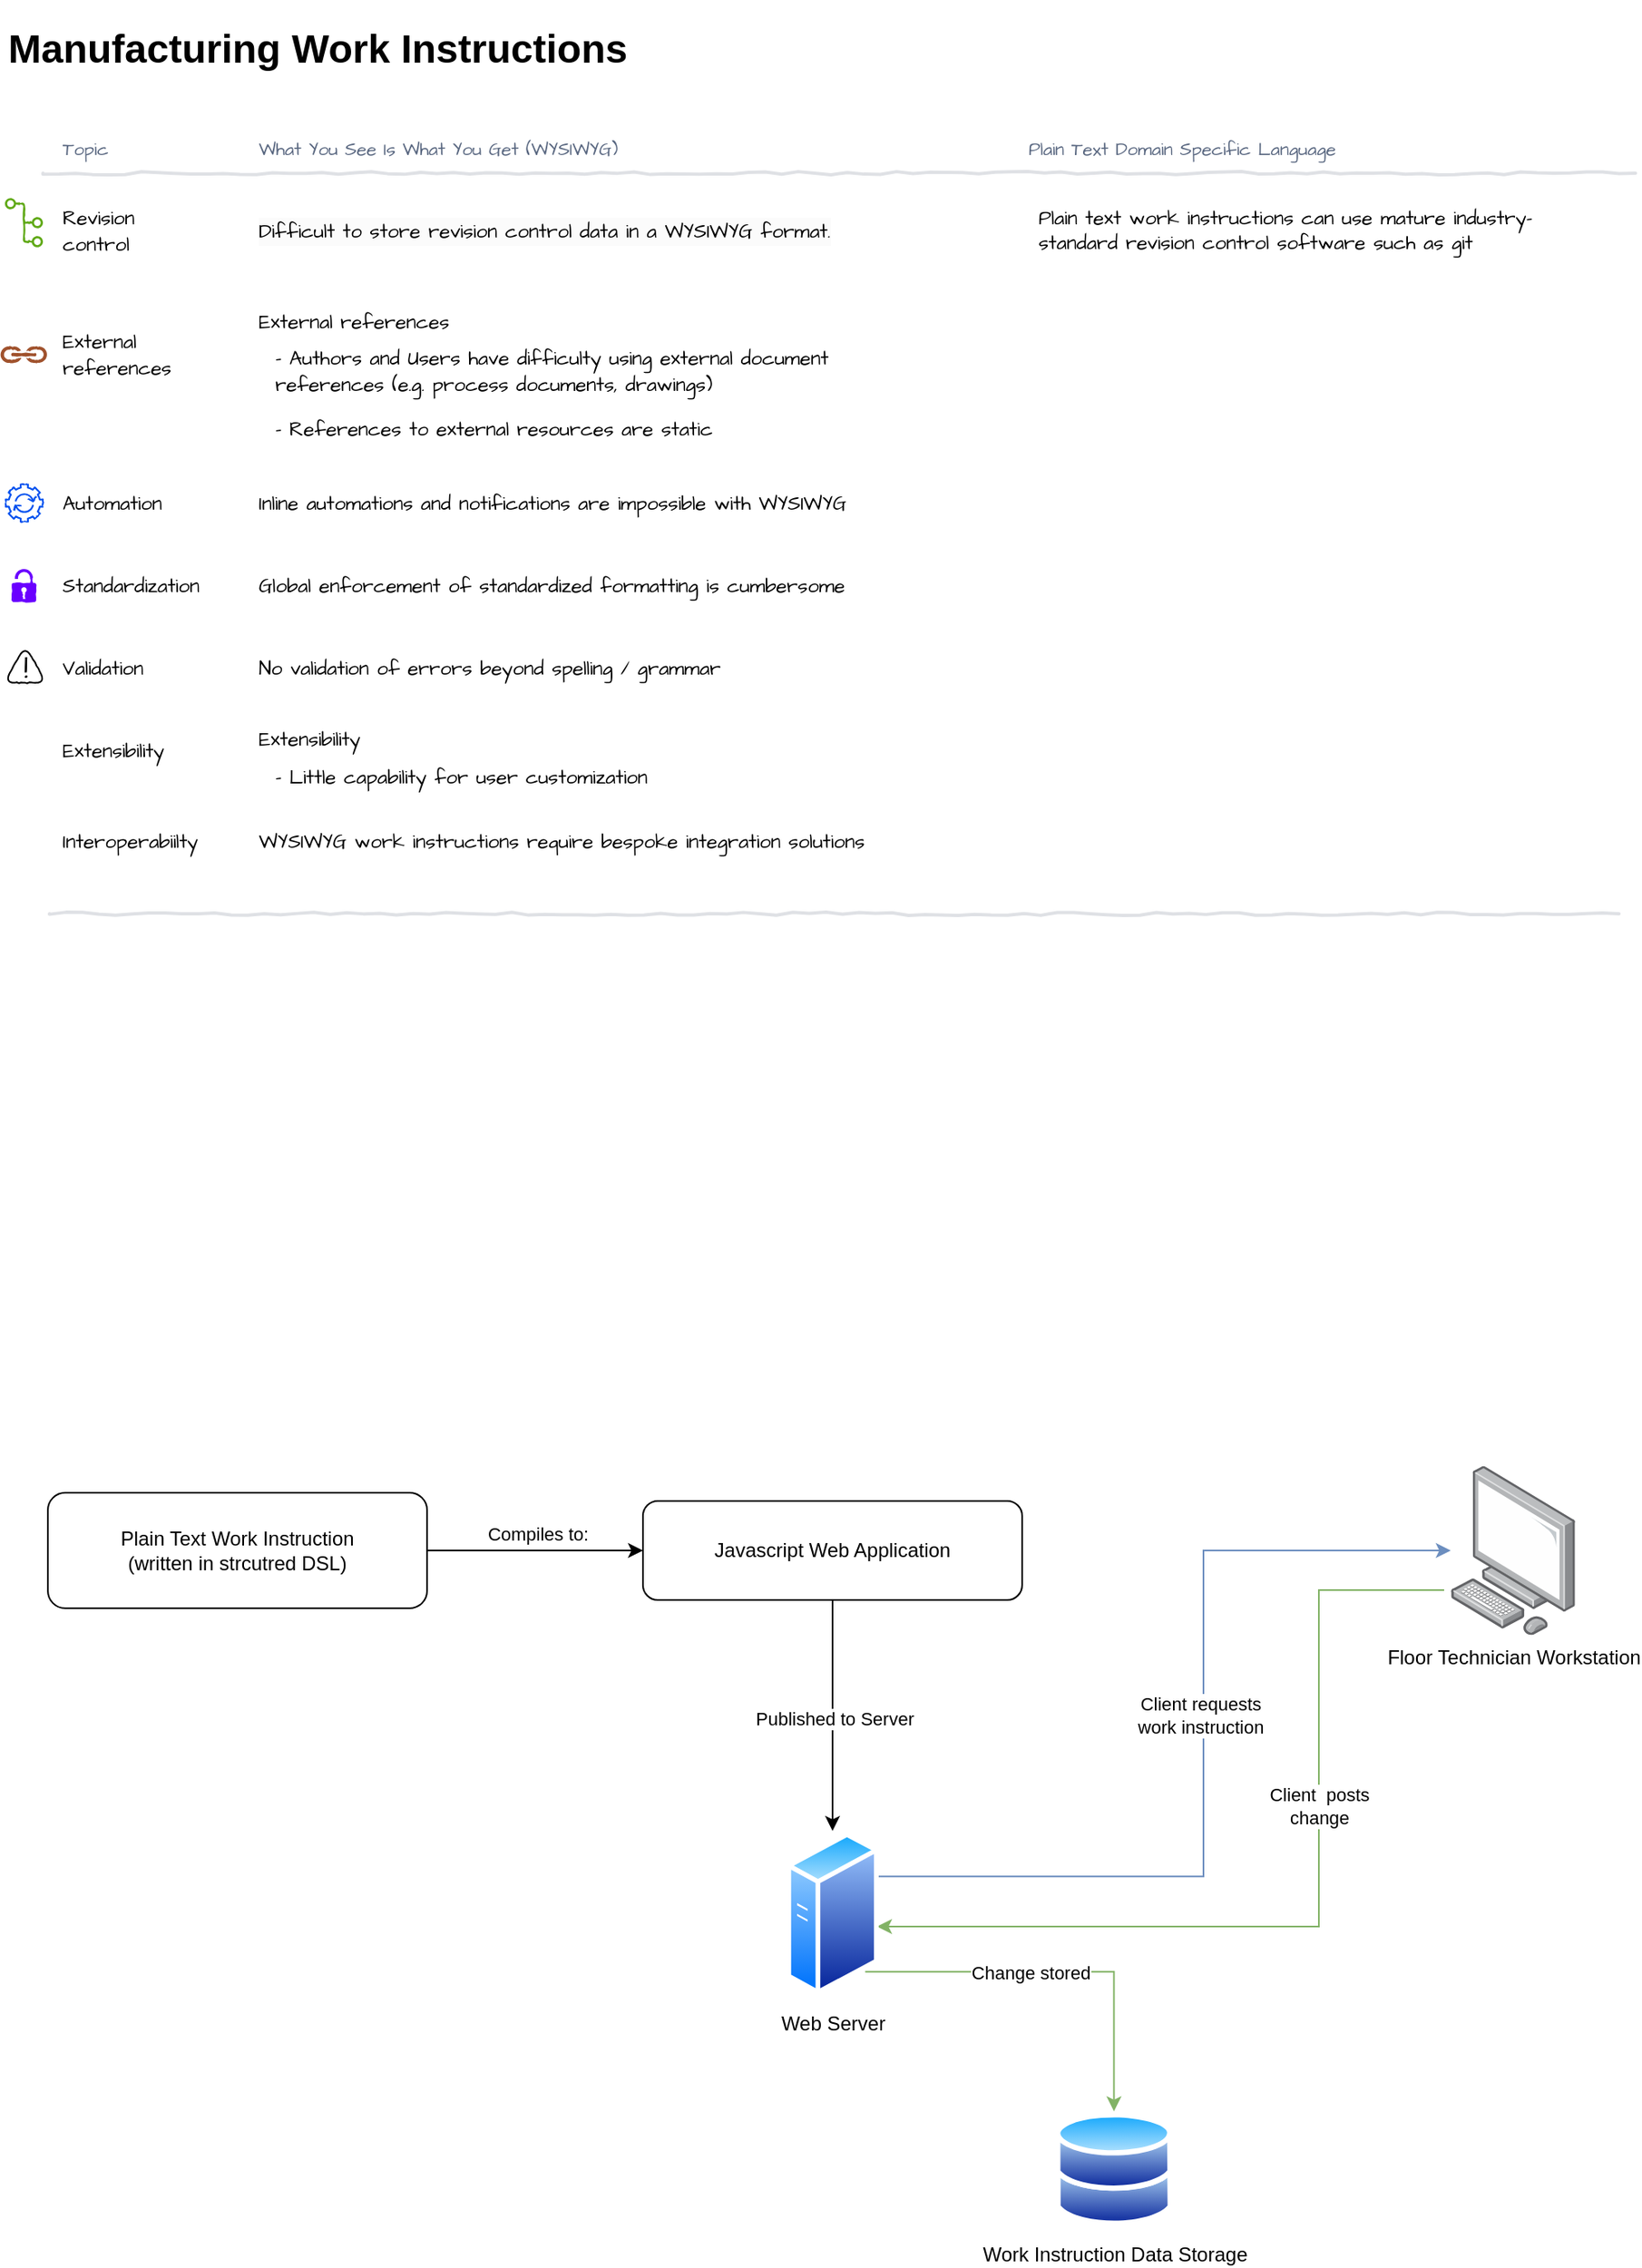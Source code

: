 <mxfile version="21.7.5" type="github">
  <diagram id="C5RBs43oDa-KdzZeNtuy" name="Page-1">
    <mxGraphModel dx="693" dy="1609" grid="1" gridSize="10" guides="1" tooltips="1" connect="1" arrows="1" fold="1" page="1" pageScale="1" pageWidth="1169" pageHeight="827" math="0" shadow="0">
      <root>
        <mxCell id="WIyWlLk6GJQsqaUBKTNV-0" />
        <mxCell id="WIyWlLk6GJQsqaUBKTNV-1" parent="WIyWlLk6GJQsqaUBKTNV-0" />
        <mxCell id="3M0hzA5NV7Xp9_MbIo7x-3" value="" style="edgeStyle=orthogonalEdgeStyle;rounded=0;orthogonalLoop=1;jettySize=auto;html=1;" edge="1" parent="WIyWlLk6GJQsqaUBKTNV-1" source="3M0hzA5NV7Xp9_MbIo7x-1" target="3M0hzA5NV7Xp9_MbIo7x-2">
          <mxGeometry relative="1" as="geometry" />
        </mxCell>
        <mxCell id="3M0hzA5NV7Xp9_MbIo7x-8" value="Compiles to:" style="edgeLabel;html=1;align=center;verticalAlign=middle;resizable=0;points=[];" vertex="1" connectable="0" parent="3M0hzA5NV7Xp9_MbIo7x-3">
          <mxGeometry x="0.015" y="3" relative="1" as="geometry">
            <mxPoint y="-7" as="offset" />
          </mxGeometry>
        </mxCell>
        <mxCell id="3M0hzA5NV7Xp9_MbIo7x-1" value="Plain Text Work Instruction&lt;br&gt;(written in strcutred DSL)&lt;br&gt;" style="rounded=1;whiteSpace=wrap;html=1;" vertex="1" parent="WIyWlLk6GJQsqaUBKTNV-1">
          <mxGeometry x="69.05" y="95" width="230" height="70" as="geometry" />
        </mxCell>
        <mxCell id="3M0hzA5NV7Xp9_MbIo7x-10" style="edgeStyle=orthogonalEdgeStyle;rounded=0;orthogonalLoop=1;jettySize=auto;html=1;" edge="1" parent="WIyWlLk6GJQsqaUBKTNV-1" source="3M0hzA5NV7Xp9_MbIo7x-2" target="3M0hzA5NV7Xp9_MbIo7x-19">
          <mxGeometry relative="1" as="geometry">
            <mxPoint x="545" y="270" as="targetPoint" />
          </mxGeometry>
        </mxCell>
        <mxCell id="3M0hzA5NV7Xp9_MbIo7x-11" value="Published to Server" style="edgeLabel;html=1;align=center;verticalAlign=middle;resizable=0;points=[];" vertex="1" connectable="0" parent="3M0hzA5NV7Xp9_MbIo7x-10">
          <mxGeometry x="0.018" y="1" relative="1" as="geometry">
            <mxPoint as="offset" />
          </mxGeometry>
        </mxCell>
        <mxCell id="3M0hzA5NV7Xp9_MbIo7x-2" value="Javascript Web Application" style="rounded=1;whiteSpace=wrap;html=1;" vertex="1" parent="WIyWlLk6GJQsqaUBKTNV-1">
          <mxGeometry x="430" y="100" width="230" height="60" as="geometry" />
        </mxCell>
        <mxCell id="3M0hzA5NV7Xp9_MbIo7x-28" style="edgeStyle=orthogonalEdgeStyle;rounded=0;orthogonalLoop=1;jettySize=auto;html=1;entryX=0.982;entryY=0.58;entryDx=0;entryDy=0;exitX=-0.053;exitY=0.734;exitDx=0;exitDy=0;exitPerimeter=0;entryPerimeter=0;fillColor=#d5e8d4;strokeColor=#82b366;" edge="1" parent="WIyWlLk6GJQsqaUBKTNV-1" source="3M0hzA5NV7Xp9_MbIo7x-12" target="3M0hzA5NV7Xp9_MbIo7x-19">
          <mxGeometry relative="1" as="geometry">
            <Array as="points">
              <mxPoint x="840" y="154" />
              <mxPoint x="840" y="358" />
            </Array>
          </mxGeometry>
        </mxCell>
        <mxCell id="3M0hzA5NV7Xp9_MbIo7x-29" value="Client&amp;nbsp; posts&lt;br&gt;change" style="edgeLabel;html=1;align=center;verticalAlign=middle;resizable=0;points=[];" vertex="1" connectable="0" parent="3M0hzA5NV7Xp9_MbIo7x-28">
          <mxGeometry x="-0.245" y="2" relative="1" as="geometry">
            <mxPoint x="-2" as="offset" />
          </mxGeometry>
        </mxCell>
        <mxCell id="3M0hzA5NV7Xp9_MbIo7x-12" value="Floor Technician Workstation" style="image;points=[];aspect=fixed;html=1;align=center;shadow=0;dashed=0;image=img/lib/allied_telesis/computer_and_terminals/Personal_Computer.svg;" vertex="1" parent="WIyWlLk6GJQsqaUBKTNV-1">
          <mxGeometry x="920" y="78.77" width="75.6" height="102.46" as="geometry" />
        </mxCell>
        <mxCell id="3M0hzA5NV7Xp9_MbIo7x-24" style="edgeStyle=orthogonalEdgeStyle;rounded=0;orthogonalLoop=1;jettySize=auto;html=1;exitX=1;exitY=0.25;exitDx=0;exitDy=0;fillColor=#dae8fc;strokeColor=#6c8ebf;" edge="1" parent="WIyWlLk6GJQsqaUBKTNV-1" source="3M0hzA5NV7Xp9_MbIo7x-19" target="3M0hzA5NV7Xp9_MbIo7x-12">
          <mxGeometry relative="1" as="geometry">
            <Array as="points">
              <mxPoint x="770" y="328" />
              <mxPoint x="770" y="130" />
            </Array>
          </mxGeometry>
        </mxCell>
        <mxCell id="3M0hzA5NV7Xp9_MbIo7x-37" value="Client requests &lt;br&gt;work instruction" style="edgeLabel;html=1;align=center;verticalAlign=middle;resizable=0;points=[];" vertex="1" connectable="0" parent="3M0hzA5NV7Xp9_MbIo7x-24">
          <mxGeometry x="0.087" y="2" relative="1" as="geometry">
            <mxPoint as="offset" />
          </mxGeometry>
        </mxCell>
        <mxCell id="3M0hzA5NV7Xp9_MbIo7x-49" style="edgeStyle=orthogonalEdgeStyle;rounded=0;orthogonalLoop=1;jettySize=auto;html=1;exitX=1;exitY=1;exitDx=0;exitDy=0;entryX=0.5;entryY=0;entryDx=0;entryDy=0;fillColor=#d5e8d4;strokeColor=#82b366;" edge="1" parent="WIyWlLk6GJQsqaUBKTNV-1" source="3M0hzA5NV7Xp9_MbIo7x-19" target="3M0hzA5NV7Xp9_MbIo7x-36">
          <mxGeometry relative="1" as="geometry" />
        </mxCell>
        <mxCell id="3M0hzA5NV7Xp9_MbIo7x-50" value="Change stored" style="edgeLabel;html=1;align=center;verticalAlign=middle;resizable=0;points=[];" vertex="1" connectable="0" parent="3M0hzA5NV7Xp9_MbIo7x-49">
          <mxGeometry x="-0.156" y="-3" relative="1" as="geometry">
            <mxPoint y="-3" as="offset" />
          </mxGeometry>
        </mxCell>
        <mxCell id="3M0hzA5NV7Xp9_MbIo7x-19" value="Web Server" style="image;aspect=fixed;perimeter=ellipsePerimeter;html=1;align=center;shadow=0;dashed=0;spacingTop=3;image=img/lib/active_directory/generic_server.svg;" vertex="1" parent="WIyWlLk6GJQsqaUBKTNV-1">
          <mxGeometry x="517" y="300" width="56" height="100" as="geometry" />
        </mxCell>
        <mxCell id="3M0hzA5NV7Xp9_MbIo7x-36" value="Work Instruction Data Storage" style="image;aspect=fixed;perimeter=ellipsePerimeter;html=1;align=center;shadow=0;dashed=0;spacingTop=3;image=img/lib/active_directory/databases.svg;" vertex="1" parent="WIyWlLk6GJQsqaUBKTNV-1">
          <mxGeometry x="680" y="470" width="71.43" height="70" as="geometry" />
        </mxCell>
        <mxCell id="3M0hzA5NV7Xp9_MbIo7x-55" value="&lt;h1&gt;Manufacturing Work Instructions&lt;/h1&gt;" style="text;html=1;strokeColor=none;fillColor=none;spacing=5;spacingTop=-20;whiteSpace=wrap;overflow=hidden;rounded=0;" vertex="1" parent="WIyWlLk6GJQsqaUBKTNV-1">
          <mxGeometry x="40" y="-800" width="410" height="40" as="geometry" />
        </mxCell>
        <mxCell id="3M0hzA5NV7Xp9_MbIo7x-121" value="What You See Is What You Get (WYSIWYG)" style="html=1;fillColor=none;strokeColor=none;fontSize=11;align=left;fontColor=#596780;whiteSpace=wrap;hachureGap=4;pointerEvents=0;fontFamily=Architects Daughter;fontSource=https%3A%2F%2Ffonts.googleapis.com%2Fcss%3Ffamily%3DArchitects%2BDaughter;sketch=1;curveFitting=1;jiggle=2;" vertex="1" parent="WIyWlLk6GJQsqaUBKTNV-1">
          <mxGeometry x="195.11" y="-730" width="270.95" height="20" as="geometry" />
        </mxCell>
        <mxCell id="3M0hzA5NV7Xp9_MbIo7x-122" value="Plain Text Domain Specific Language" style="html=1;fillColor=none;strokeColor=none;fontSize=11;align=left;fontColor=#596780;whiteSpace=wrap;sketch=1;hachureGap=4;pointerEvents=0;fontFamily=Architects Daughter;fontSource=https%3A%2F%2Ffonts.googleapis.com%2Fcss%3Ffamily%3DArchitects%2BDaughter;" vertex="1" parent="WIyWlLk6GJQsqaUBKTNV-1">
          <mxGeometry x="662.04" y="-730" width="204.02" height="20" as="geometry" />
        </mxCell>
        <mxCell id="3M0hzA5NV7Xp9_MbIo7x-158" value="" style="shape=line;strokeWidth=2;html=1;strokeColor=#DFE1E5;resizeWidth=1;sketch=1;hachureGap=4;pointerEvents=0;fontFamily=Architects Daughter;fontSource=https%3A%2F%2Ffonts.googleapis.com%2Fcss%3Ffamily%3DArchitects%2BDaughter;fontSize=20;sketchStyle=comic;" vertex="1" parent="WIyWlLk6GJQsqaUBKTNV-1">
          <mxGeometry x="70" y="-261" width="952.04" height="10" as="geometry" />
        </mxCell>
        <mxCell id="3M0hzA5NV7Xp9_MbIo7x-159" value="" style="shape=line;strokeWidth=2;html=1;strokeColor=#DFE1E5;resizeWidth=1;sketch=1;hachureGap=4;pointerEvents=0;fontFamily=Architects Daughter;fontSource=https%3A%2F%2Ffonts.googleapis.com%2Fcss%3Ffamily%3DArchitects%2BDaughter;fontSize=20;sketchStyle=comic;" vertex="1" parent="WIyWlLk6GJQsqaUBKTNV-1">
          <mxGeometry x="66.06" y="-710" width="965.98" height="10" as="geometry" />
        </mxCell>
        <mxCell id="3M0hzA5NV7Xp9_MbIo7x-161" value="&lt;span style=&quot;color: rgb(0, 0, 0); font-family: &amp;quot;Architects Daughter&amp;quot;; font-size: 12px; font-style: normal; font-variant-ligatures: normal; font-variant-caps: normal; font-weight: 400; letter-spacing: normal; orphans: 2; text-align: left; text-indent: 0px; text-transform: none; widows: 2; word-spacing: 0px; -webkit-text-stroke-width: 0px; background-color: rgb(251, 251, 251); text-decoration-thickness: initial; text-decoration-style: initial; text-decoration-color: initial; float: none; display: inline !important;&quot;&gt;Difficult to store revision control data in a WYSIWYG format.&lt;/span&gt;" style="text;whiteSpace=wrap;html=1;verticalAlign=middle;" vertex="1" parent="WIyWlLk6GJQsqaUBKTNV-1">
          <mxGeometry x="195.11" y="-680" width="390" height="20" as="geometry" />
        </mxCell>
        <mxCell id="3M0hzA5NV7Xp9_MbIo7x-162" value="&lt;font face=&quot;Architects Daughter&quot;&gt;- Authors and Users have difficulty using external document references (e.g. process documents, drawings)&lt;/font&gt;" style="text;whiteSpace=wrap;html=1;verticalAlign=middle;" vertex="1" parent="WIyWlLk6GJQsqaUBKTNV-1">
          <mxGeometry x="205.11" y="-600" width="390" height="30" as="geometry" />
        </mxCell>
        <mxCell id="3M0hzA5NV7Xp9_MbIo7x-163" value="&lt;font face=&quot;Architects Daughter&quot;&gt;Inline automations and notifications are impossible with WYSIWYG&lt;/font&gt;" style="text;whiteSpace=wrap;html=1;verticalAlign=middle;" vertex="1" parent="WIyWlLk6GJQsqaUBKTNV-1">
          <mxGeometry x="195.11" y="-520" width="390" height="30" as="geometry" />
        </mxCell>
        <mxCell id="3M0hzA5NV7Xp9_MbIo7x-164" value="" style="outlineConnect=0;fontColor=#ffffff;fillColor=#60a917;strokeColor=#2D7600;dashed=0;verticalLabelPosition=bottom;verticalAlign=top;align=center;html=1;fontSize=12;fontStyle=0;aspect=fixed;pointerEvents=1;shape=mxgraph.aws4.git_repository;sketch=1;curveFitting=1;jiggle=2;sketchStyle=comic;" vertex="1" parent="WIyWlLk6GJQsqaUBKTNV-1">
          <mxGeometry x="42.99" y="-690" width="23.07" height="30" as="geometry" />
        </mxCell>
        <mxCell id="3M0hzA5NV7Xp9_MbIo7x-166" value="&lt;font face=&quot;Architects Daughter&quot;&gt;External references&lt;/font&gt;" style="text;whiteSpace=wrap;html=1;verticalAlign=middle;sketchStyle=rough;comic=0;" vertex="1" parent="WIyWlLk6GJQsqaUBKTNV-1">
          <mxGeometry x="195.11" y="-630" width="390" height="30" as="geometry" />
        </mxCell>
        <mxCell id="3M0hzA5NV7Xp9_MbIo7x-179" value="&lt;font face=&quot;Architects Daughter&quot;&gt;- References to external resources are static&lt;/font&gt;" style="text;whiteSpace=wrap;html=1;verticalAlign=middle;" vertex="1" parent="WIyWlLk6GJQsqaUBKTNV-1">
          <mxGeometry x="205.11" y="-560" width="390" height="20" as="geometry" />
        </mxCell>
        <mxCell id="3M0hzA5NV7Xp9_MbIo7x-180" value="&lt;font face=&quot;Architects Daughter&quot;&gt;Global enforcement of standardized formatting is cumbersome&lt;/font&gt;" style="text;whiteSpace=wrap;html=1;verticalAlign=middle;" vertex="1" parent="WIyWlLk6GJQsqaUBKTNV-1">
          <mxGeometry x="195.11" y="-470" width="390" height="30" as="geometry" />
        </mxCell>
        <mxCell id="3M0hzA5NV7Xp9_MbIo7x-181" value="&lt;font face=&quot;Architects Daughter&quot;&gt;No validation of errors beyond spelling / grammar&lt;/font&gt;" style="text;whiteSpace=wrap;html=1;verticalAlign=middle;" vertex="1" parent="WIyWlLk6GJQsqaUBKTNV-1">
          <mxGeometry x="195.11" y="-420" width="390" height="30" as="geometry" />
        </mxCell>
        <mxCell id="3M0hzA5NV7Xp9_MbIo7x-184" value="&lt;font face=&quot;Architects Daughter&quot;&gt;Extensibility&lt;/font&gt;" style="text;whiteSpace=wrap;html=1;verticalAlign=middle;" vertex="1" parent="WIyWlLk6GJQsqaUBKTNV-1">
          <mxGeometry x="195.11" y="-377" width="390" height="30" as="geometry" />
        </mxCell>
        <mxCell id="3M0hzA5NV7Xp9_MbIo7x-185" value="&lt;font face=&quot;Architects Daughter&quot;&gt;- Little capability for user customization&lt;/font&gt;" style="text;whiteSpace=wrap;html=1;verticalAlign=middle;" vertex="1" parent="WIyWlLk6GJQsqaUBKTNV-1">
          <mxGeometry x="205.11" y="-354" width="390" height="30" as="geometry" />
        </mxCell>
        <mxCell id="3M0hzA5NV7Xp9_MbIo7x-187" value="Plain text work instructions can use mature industry-standard revision control software such as git" style="text;html=1;strokeColor=none;fillColor=none;align=left;verticalAlign=middle;whiteSpace=wrap;rounded=1;fontFamily=Architects Daughter;fontSource=https%3A%2F%2Ffonts.googleapis.com%2Fcss%3Ffamily%3DArchitects%2BDaughter;glass=0;arcSize=28;" vertex="1" parent="WIyWlLk6GJQsqaUBKTNV-1">
          <mxGeometry x="667.76" y="-685" width="340" height="30" as="geometry" />
        </mxCell>
        <mxCell id="3M0hzA5NV7Xp9_MbIo7x-189" value="&lt;font face=&quot;Architects Daughter&quot;&gt;WYSIWYG work instructions require bespoke integration solutions&lt;/font&gt;" style="text;whiteSpace=wrap;html=1;verticalAlign=middle;" vertex="1" parent="WIyWlLk6GJQsqaUBKTNV-1">
          <mxGeometry x="195.11" y="-315" width="390" height="30" as="geometry" />
        </mxCell>
        <mxCell id="3M0hzA5NV7Xp9_MbIo7x-191" value="" style="sketch=1;pointerEvents=1;shadow=0;dashed=0;html=1;strokeColor=none;fillColor=#a0522d;labelPosition=center;verticalLabelPosition=bottom;verticalAlign=top;outlineConnect=0;align=center;shape=mxgraph.office.concepts.link;hachureGap=4;jiggle=2;curveFitting=1;fontFamily=Architects Daughter;fontSource=https%3A%2F%2Ffonts.googleapis.com%2Fcss%3Ffamily%3DArchitects%2BDaughter;fontSize=20;zigzagOffset=-5;dashGap=-4;dashOffset=-2;sketchStyle=comic;fontColor=#ffffff;" vertex="1" parent="WIyWlLk6GJQsqaUBKTNV-1">
          <mxGeometry x="40" y="-600" width="29.05" height="10" as="geometry" />
        </mxCell>
        <mxCell id="3M0hzA5NV7Xp9_MbIo7x-192" value="Topic" style="html=1;fillColor=none;strokeColor=none;fontSize=11;align=left;fontColor=#596780;whiteSpace=wrap;hachureGap=4;pointerEvents=0;fontFamily=Architects Daughter;fontSource=https%3A%2F%2Ffonts.googleapis.com%2Fcss%3Ffamily%3DArchitects%2BDaughter;sketch=1;curveFitting=1;jiggle=2;" vertex="1" parent="WIyWlLk6GJQsqaUBKTNV-1">
          <mxGeometry x="76.06" y="-730" width="60" height="20" as="geometry" />
        </mxCell>
        <mxCell id="3M0hzA5NV7Xp9_MbIo7x-194" value="&lt;font face=&quot;Architects Daughter&quot;&gt;External references&lt;/font&gt;" style="text;whiteSpace=wrap;html=1;verticalAlign=middle;" vertex="1" parent="WIyWlLk6GJQsqaUBKTNV-1">
          <mxGeometry x="76.06" y="-610" width="90" height="30" as="geometry" />
        </mxCell>
        <mxCell id="3M0hzA5NV7Xp9_MbIo7x-195" value="&lt;font face=&quot;Architects Daughter&quot;&gt;Revision control&lt;/font&gt;" style="text;whiteSpace=wrap;html=1;verticalAlign=middle;" vertex="1" parent="WIyWlLk6GJQsqaUBKTNV-1">
          <mxGeometry x="76.06" y="-685" width="90" height="30" as="geometry" />
        </mxCell>
        <mxCell id="3M0hzA5NV7Xp9_MbIo7x-196" value="&lt;font face=&quot;Architects Daughter&quot;&gt;Automation&lt;/font&gt;" style="text;whiteSpace=wrap;html=1;verticalAlign=middle;" vertex="1" parent="WIyWlLk6GJQsqaUBKTNV-1">
          <mxGeometry x="76.06" y="-520" width="90" height="30" as="geometry" />
        </mxCell>
        <mxCell id="3M0hzA5NV7Xp9_MbIo7x-197" value="&lt;font face=&quot;Architects Daughter&quot;&gt;Standardization&lt;/font&gt;" style="text;whiteSpace=wrap;html=1;verticalAlign=middle;" vertex="1" parent="WIyWlLk6GJQsqaUBKTNV-1">
          <mxGeometry x="76.06" y="-470" width="90" height="30" as="geometry" />
        </mxCell>
        <mxCell id="3M0hzA5NV7Xp9_MbIo7x-198" value="&lt;font face=&quot;Architects Daughter&quot;&gt;Validation&lt;/font&gt;" style="text;whiteSpace=wrap;html=1;verticalAlign=middle;" vertex="1" parent="WIyWlLk6GJQsqaUBKTNV-1">
          <mxGeometry x="76.06" y="-420" width="90" height="30" as="geometry" />
        </mxCell>
        <mxCell id="3M0hzA5NV7Xp9_MbIo7x-199" value="&lt;font face=&quot;Architects Daughter&quot;&gt;Extensibility&lt;/font&gt;" style="text;whiteSpace=wrap;html=1;verticalAlign=middle;" vertex="1" parent="WIyWlLk6GJQsqaUBKTNV-1">
          <mxGeometry x="76.06" y="-370" width="90" height="30" as="geometry" />
        </mxCell>
        <mxCell id="3M0hzA5NV7Xp9_MbIo7x-200" value="&lt;font face=&quot;Architects Daughter&quot;&gt;Interoperabiilty&lt;/font&gt;" style="text;whiteSpace=wrap;html=1;verticalAlign=middle;" vertex="1" parent="WIyWlLk6GJQsqaUBKTNV-1">
          <mxGeometry x="76.06" y="-315" width="90" height="30" as="geometry" />
        </mxCell>
        <mxCell id="3M0hzA5NV7Xp9_MbIo7x-205" value="" style="sketch=1;outlineConnect=0;fillColor=#0050ef;strokeColor=#001DBC;dashed=0;verticalLabelPosition=bottom;verticalAlign=top;align=center;html=1;fontSize=12;fontStyle=0;aspect=fixed;pointerEvents=1;shape=mxgraph.aws4.automation;curveFitting=1;jiggle=2;sketchStyle=comic;fontColor=#ffffff;" vertex="1" parent="WIyWlLk6GJQsqaUBKTNV-1">
          <mxGeometry x="42.99" y="-516.76" width="23.53" height="23.53" as="geometry" />
        </mxCell>
        <mxCell id="3M0hzA5NV7Xp9_MbIo7x-207" value="" style="sketch=1;aspect=fixed;pointerEvents=1;shadow=0;dashed=0;html=1;labelPosition=center;verticalLabelPosition=bottom;verticalAlign=top;align=center;shape=mxgraph.mscae.enterprise.lock_unlocked;fillColor=#6a00ff;strokeColor=none;fontColor=#ffffff;curveFitting=1;jiggle=2;sketchStyle=comic;" vertex="1" parent="WIyWlLk6GJQsqaUBKTNV-1">
          <mxGeometry x="47.13" y="-465" width="14.8" height="20" as="geometry" />
        </mxCell>
        <mxCell id="3M0hzA5NV7Xp9_MbIo7x-215" value="" style="group;sketch=1;curveFitting=1;jiggle=2;sketchStyle=comic;strokeColor=none;fillColor=none;movable=1;resizable=1;rotatable=1;deletable=1;editable=1;locked=0;connectable=1;" vertex="1" connectable="0" parent="WIyWlLk6GJQsqaUBKTNV-1">
          <mxGeometry x="44" y="-420" width="26.375" height="32.148" as="geometry" />
        </mxCell>
        <mxCell id="3M0hzA5NV7Xp9_MbIo7x-216" value="&lt;br&gt;&lt;font color=&quot;#ffffff&quot;&gt;&lt;br&gt;&lt;/font&gt;" style="triangle;whiteSpace=wrap;html=1;rotation=-90;rounded=1;fillColor=none;strokeColor=default;arcSize=15;horizontal=1;verticalAlign=middle;sketch=1;curveFitting=1;jiggle=2;sketchStyle=comic;movable=1;resizable=1;rotatable=1;deletable=1;editable=1;locked=0;connectable=1;" vertex="1" parent="3M0hzA5NV7Xp9_MbIo7x-215">
          <mxGeometry width="22.505" height="25.352" as="geometry" />
        </mxCell>
        <mxCell id="3M0hzA5NV7Xp9_MbIo7x-217" value="&lt;font color=&quot;#121212&quot; size=&quot;1&quot; style=&quot;&quot;&gt;&lt;b style=&quot;font-size: 13px;&quot;&gt;!&lt;/b&gt;&lt;/font&gt;" style="text;html=1;align=center;verticalAlign=middle;resizable=1;points=[];autosize=1;strokeColor=none;fillColor=none;fontColor=#FFFFFF;fontFamily=Architects Daughter;fontSource=https://fonts.googleapis.com/css?family=Architects+Daughter;movable=1;rotatable=1;deletable=1;editable=1;locked=0;connectable=1;" vertex="1" parent="3M0hzA5NV7Xp9_MbIo7x-215">
          <mxGeometry x="-3.625" y="2.148" width="30" height="30" as="geometry" />
        </mxCell>
      </root>
    </mxGraphModel>
  </diagram>
</mxfile>
